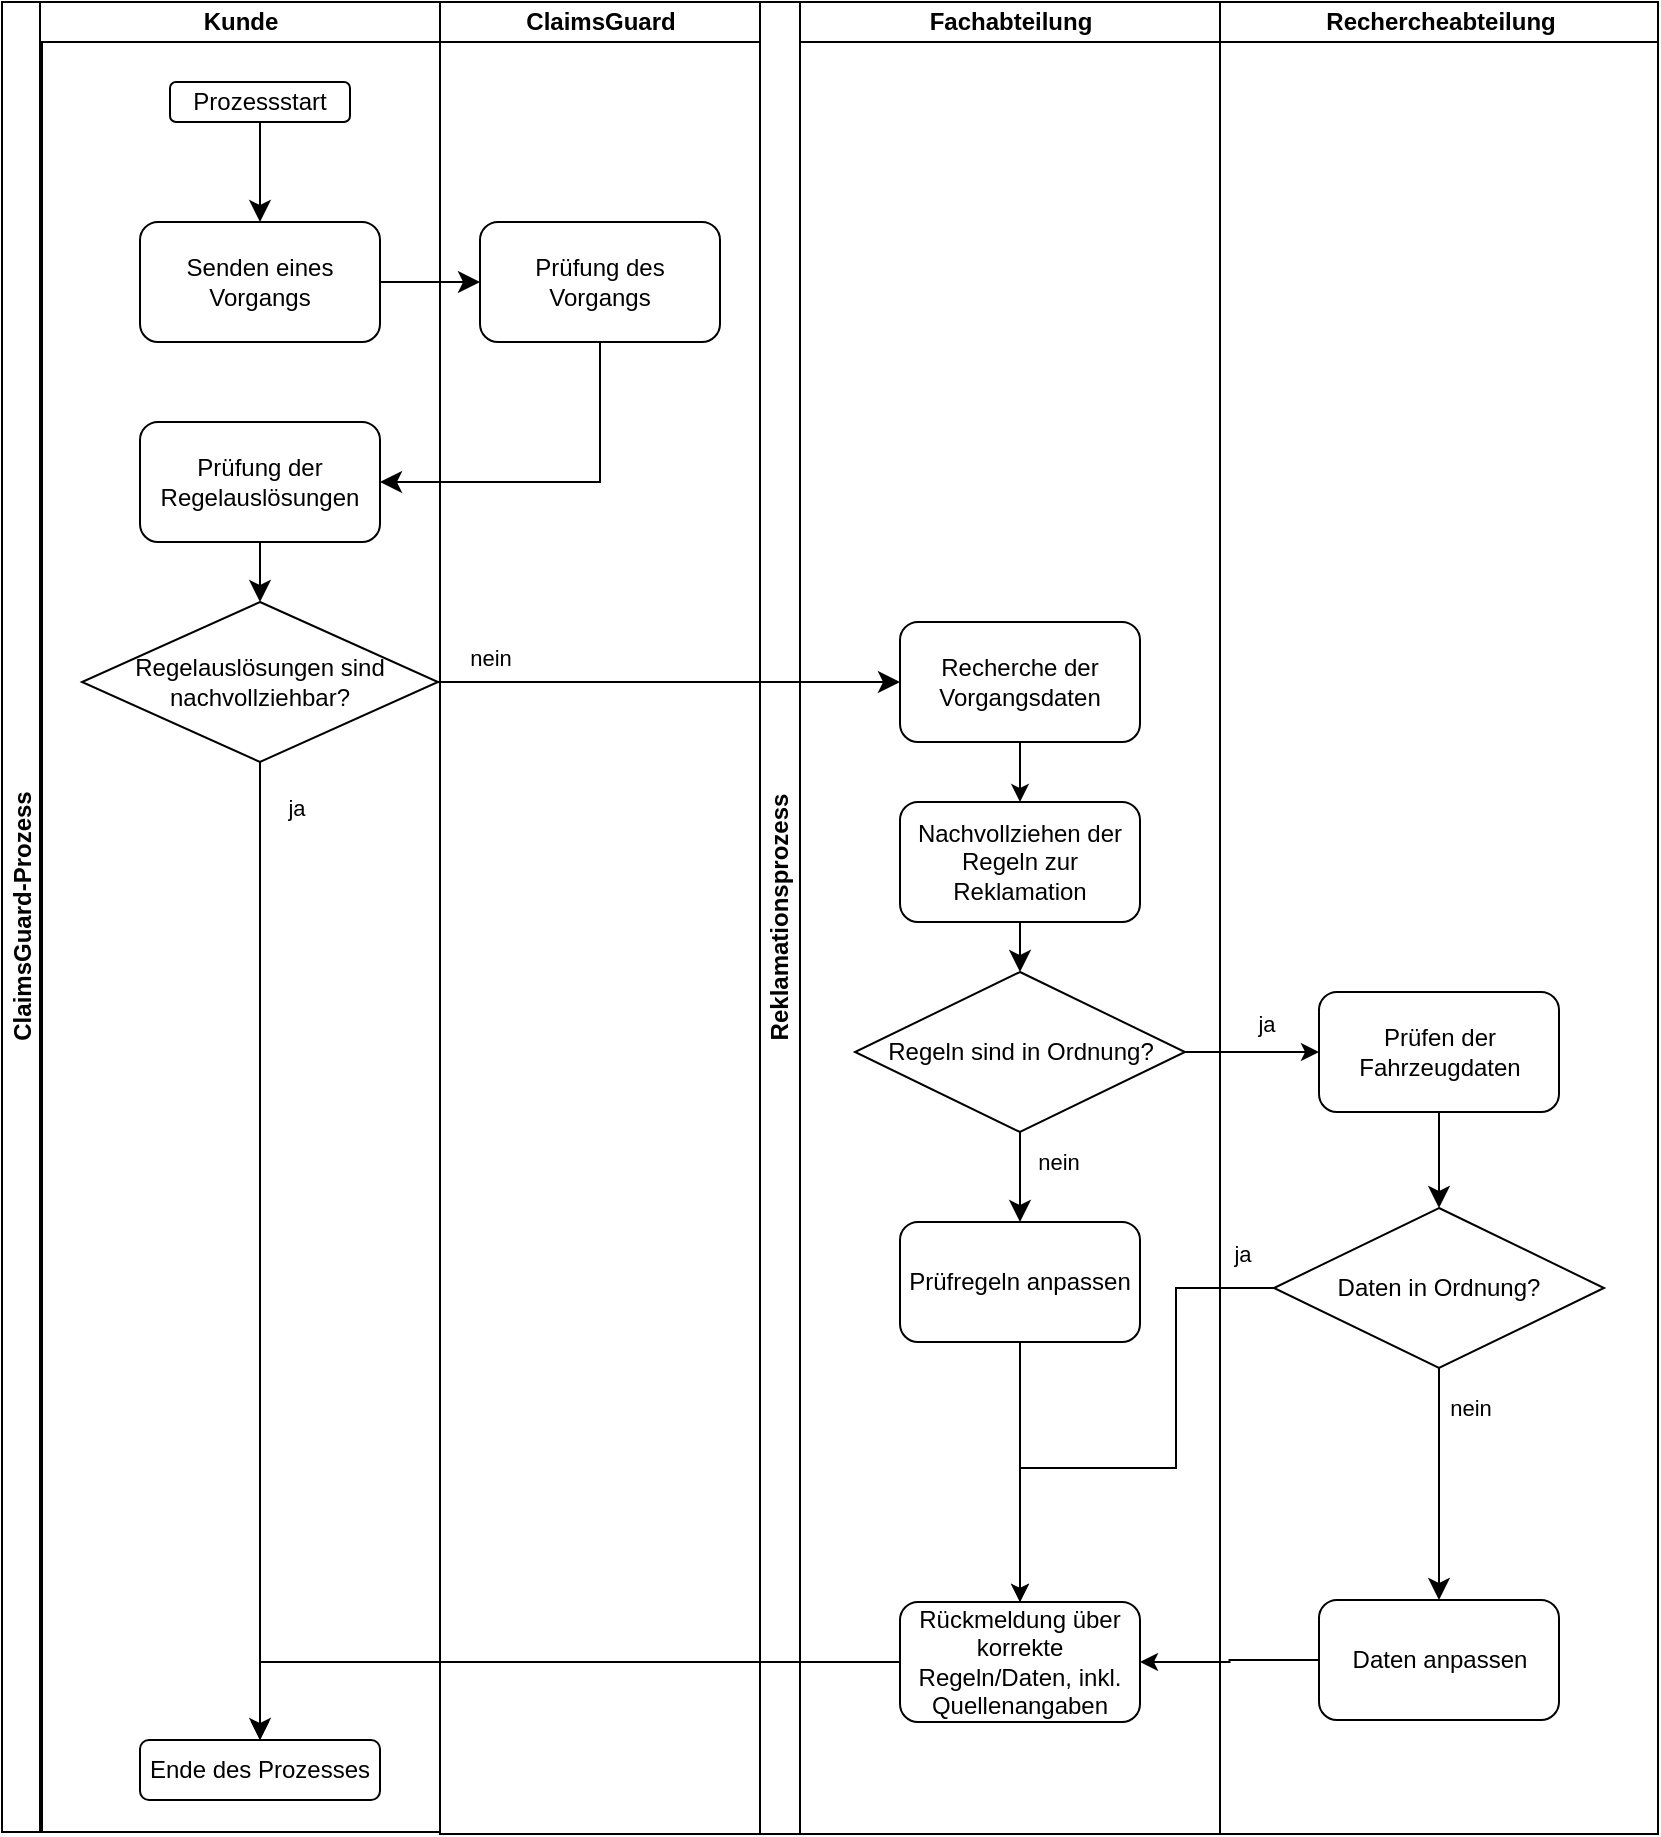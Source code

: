 <mxfile version="15.7.3" type="device"><diagram id="IQnhiO0hNAFsY0OrNVBC" name="Seite-1"><mxGraphModel dx="2377" dy="929" grid="0" gridSize="10" guides="1" tooltips="1" connect="1" arrows="1" fold="1" page="1" pageScale="1" pageWidth="827" pageHeight="1169" math="0" shadow="0"><root><mxCell id="0"/><mxCell id="1" parent="0"/><mxCell id="TiuuM106UUl1dIX85A45-1" value="ClaimsGuard-Prozess" style="swimlane;html=1;childLayout=stackLayout;resizeParent=1;resizeParentMax=0;startSize=20;horizontal=0;horizontalStack=1;fontSize=12;movable=1;editable=1;resizable=1;rotatable=1;deletable=1;connectable=1;" parent="1" vertex="1"><mxGeometry x="-2" y="11" width="219" height="915" as="geometry"/></mxCell><mxCell id="ixF3YrdIvpmurZRb0-gg-86" value="Fachabteilung" style="swimlane;html=1;startSize=20;fontSize=12;movable=1;editable=1;resizable=1;rotatable=1;deletable=1;connectable=1;" parent="1" vertex="1"><mxGeometry x="397" y="11" width="210" height="916" as="geometry"/></mxCell><mxCell id="ixF3YrdIvpmurZRb0-gg-47" value="Recherche der Vorgangsdaten" style="rounded=1;whiteSpace=wrap;html=1;fontSize=12;movable=1;resizable=1;rotatable=1;deletable=1;editable=1;connectable=1;" parent="ixF3YrdIvpmurZRb0-gg-86" vertex="1"><mxGeometry x="50" y="310" width="120" height="60" as="geometry"/></mxCell><mxCell id="ixF3YrdIvpmurZRb0-gg-46" value="Nachvollziehen der Regeln zur Reklamation" style="rounded=1;whiteSpace=wrap;html=1;fontSize=12;movable=1;resizable=1;rotatable=1;deletable=1;editable=1;connectable=1;" parent="ixF3YrdIvpmurZRb0-gg-86" vertex="1"><mxGeometry x="50" y="400" width="120" height="60" as="geometry"/></mxCell><mxCell id="ixF3YrdIvpmurZRb0-gg-69" value="Regeln sind in Ordnung?" style="rhombus;whiteSpace=wrap;html=1;fontSize=12;movable=1;resizable=1;rotatable=1;deletable=1;editable=1;connectable=1;" parent="ixF3YrdIvpmurZRb0-gg-86" vertex="1"><mxGeometry x="27.5" y="485" width="165" height="80" as="geometry"/></mxCell><mxCell id="ixF3YrdIvpmurZRb0-gg-70" value="" style="edgeStyle=orthogonalEdgeStyle;rounded=0;orthogonalLoop=1;jettySize=auto;html=1;fontSize=12;endArrow=classic;endFill=1;startSize=8;endSize=8;movable=1;resizable=1;rotatable=1;deletable=1;editable=1;connectable=1;" parent="ixF3YrdIvpmurZRb0-gg-86" source="ixF3YrdIvpmurZRb0-gg-46" target="ixF3YrdIvpmurZRb0-gg-69" edge="1"><mxGeometry relative="1" as="geometry"><mxPoint x="-20" y="650" as="sourcePoint"/><mxPoint x="-20" y="790" as="targetPoint"/></mxGeometry></mxCell><mxCell id="ixF3YrdIvpmurZRb0-gg-75" value="Prüfregeln anpassen" style="rounded=1;whiteSpace=wrap;html=1;fontSize=12;movable=1;resizable=1;rotatable=1;deletable=1;editable=1;connectable=1;" parent="ixF3YrdIvpmurZRb0-gg-86" vertex="1"><mxGeometry x="50" y="610" width="120" height="60" as="geometry"/></mxCell><mxCell id="ixF3YrdIvpmurZRb0-gg-77" style="edgeStyle=orthogonalEdgeStyle;rounded=0;orthogonalLoop=1;jettySize=auto;html=1;fontSize=12;endArrow=classic;endFill=1;startSize=8;endSize=8;movable=1;resizable=1;rotatable=1;deletable=1;editable=1;connectable=1;" parent="ixF3YrdIvpmurZRb0-gg-86" source="ixF3YrdIvpmurZRb0-gg-69" target="ixF3YrdIvpmurZRb0-gg-75" edge="1"><mxGeometry relative="1" as="geometry"><Array as="points"><mxPoint x="110" y="580"/><mxPoint x="110" y="580"/></Array></mxGeometry></mxCell><mxCell id="yvEbauR-69xjXQiCYD2h-2" value="nein" style="edgeLabel;html=1;align=center;verticalAlign=middle;resizable=1;points=[];movable=1;rotatable=1;deletable=1;editable=1;connectable=1;" parent="ixF3YrdIvpmurZRb0-gg-77" vertex="1" connectable="0"><mxGeometry x="-0.328" y="-1" relative="1" as="geometry"><mxPoint x="20" as="offset"/></mxGeometry></mxCell><mxCell id="TiuuM106UUl1dIX85A45-3" style="edgeStyle=orthogonalEdgeStyle;rounded=0;orthogonalLoop=1;jettySize=auto;html=1;fontSize=12;movable=1;resizable=1;rotatable=1;deletable=1;editable=1;connectable=1;" parent="ixF3YrdIvpmurZRb0-gg-86" source="ixF3YrdIvpmurZRb0-gg-47" target="ixF3YrdIvpmurZRb0-gg-46" edge="1"><mxGeometry relative="1" as="geometry"><Array as="points"/><mxPoint x="110.034" y="393" as="sourcePoint"/></mxGeometry></mxCell><mxCell id="ixF3YrdIvpmurZRb0-gg-83" value="Reklamationsprozess" style="swimlane;html=1;childLayout=stackLayout;resizeParent=1;resizeParentMax=0;startSize=20;horizontal=0;horizontalStack=1;fontSize=12;movable=1;editable=1;resizable=1;rotatable=1;deletable=1;connectable=1;dropTarget=0;" parent="1" vertex="1"><mxGeometry x="377" y="11" width="230" height="916" as="geometry"/></mxCell><mxCell id="ixF3YrdIvpmurZRb0-gg-88" value="Rechercheabteilung" style="swimlane;html=1;startSize=20;fontSize=12;movable=1;editable=1;resizable=1;rotatable=1;deletable=1;connectable=1;dropTarget=0;" parent="1" vertex="1"><mxGeometry x="607" y="11" width="219" height="916" as="geometry"/></mxCell><mxCell id="ixF3YrdIvpmurZRb0-gg-48" value="Prüfen der Fahrzeugdaten" style="rounded=1;whiteSpace=wrap;html=1;fontSize=12;movable=1;resizable=1;rotatable=1;deletable=1;editable=1;connectable=1;" parent="ixF3YrdIvpmurZRb0-gg-88" vertex="1"><mxGeometry x="49.5" y="495" width="120" height="60" as="geometry"/></mxCell><mxCell id="ixF3YrdIvpmurZRb0-gg-72" value="Daten in Ordnung?" style="rhombus;whiteSpace=wrap;html=1;fontSize=12;movable=1;resizable=1;rotatable=1;deletable=1;editable=1;connectable=1;" parent="ixF3YrdIvpmurZRb0-gg-88" vertex="1"><mxGeometry x="27" y="603" width="165" height="80" as="geometry"/></mxCell><mxCell id="ixF3YrdIvpmurZRb0-gg-73" style="edgeStyle=orthogonalEdgeStyle;rounded=0;orthogonalLoop=1;jettySize=auto;html=1;fontSize=12;endArrow=classic;endFill=1;startSize=8;endSize=8;movable=1;resizable=1;rotatable=1;deletable=1;editable=1;connectable=1;" parent="ixF3YrdIvpmurZRb0-gg-88" source="ixF3YrdIvpmurZRb0-gg-48" target="ixF3YrdIvpmurZRb0-gg-72" edge="1"><mxGeometry relative="1" as="geometry"/></mxCell><mxCell id="ixF3YrdIvpmurZRb0-gg-78" value="Daten anpassen" style="rounded=1;whiteSpace=wrap;html=1;fontSize=12;movable=1;resizable=1;rotatable=1;deletable=1;editable=1;connectable=1;" parent="ixF3YrdIvpmurZRb0-gg-88" vertex="1"><mxGeometry x="49.5" y="799" width="120" height="60" as="geometry"/></mxCell><mxCell id="ixF3YrdIvpmurZRb0-gg-79" style="edgeStyle=orthogonalEdgeStyle;rounded=0;orthogonalLoop=1;jettySize=auto;html=1;fontSize=12;endArrow=classic;endFill=1;startSize=8;endSize=8;movable=1;resizable=1;rotatable=1;deletable=1;editable=1;connectable=1;" parent="ixF3YrdIvpmurZRb0-gg-88" source="ixF3YrdIvpmurZRb0-gg-72" target="ixF3YrdIvpmurZRb0-gg-78" edge="1"><mxGeometry relative="1" as="geometry"/></mxCell><mxCell id="yvEbauR-69xjXQiCYD2h-4" value="nein" style="edgeLabel;html=1;align=center;verticalAlign=middle;resizable=1;points=[];movable=1;rotatable=1;deletable=1;editable=1;connectable=1;" parent="ixF3YrdIvpmurZRb0-gg-79" vertex="1" connectable="0"><mxGeometry x="-0.913" relative="1" as="geometry"><mxPoint x="15" y="15" as="offset"/></mxGeometry></mxCell><mxCell id="ixF3YrdIvpmurZRb0-gg-84" value="Kunde" style="swimlane;html=1;startSize=20;fontSize=12;movable=1;editable=1;resizable=1;rotatable=1;deletable=1;connectable=1;dropTarget=0;" parent="1" vertex="1"><mxGeometry x="17" y="11" width="200" height="915" as="geometry"/></mxCell><mxCell id="ixF3YrdIvpmurZRb0-gg-37" value="Senden eines Vorgangs" style="rounded=1;whiteSpace=wrap;html=1;movable=1;resizable=1;rotatable=1;deletable=1;editable=1;connectable=1;" parent="ixF3YrdIvpmurZRb0-gg-84" vertex="1"><mxGeometry x="50" y="110" width="120" height="60" as="geometry"/></mxCell><mxCell id="ixF3YrdIvpmurZRb0-gg-33" value="Prozessstart" style="rounded=1;whiteSpace=wrap;html=1;movable=1;resizable=1;rotatable=1;deletable=1;editable=1;connectable=1;" parent="ixF3YrdIvpmurZRb0-gg-84" vertex="1"><mxGeometry x="65" y="40" width="90" height="20" as="geometry"/></mxCell><mxCell id="ixF3YrdIvpmurZRb0-gg-50" style="edgeStyle=orthogonalEdgeStyle;rounded=0;orthogonalLoop=1;jettySize=auto;html=1;fontSize=12;endArrow=classic;endFill=1;startSize=8;endSize=8;movable=1;resizable=1;rotatable=1;deletable=1;editable=1;connectable=1;" parent="ixF3YrdIvpmurZRb0-gg-84" source="ixF3YrdIvpmurZRb0-gg-33" target="ixF3YrdIvpmurZRb0-gg-37" edge="1"><mxGeometry relative="1" as="geometry"/></mxCell><mxCell id="ixF3YrdIvpmurZRb0-gg-42" value="Prüfung der Regelauslösungen" style="rounded=1;whiteSpace=wrap;html=1;movable=1;resizable=1;rotatable=1;deletable=1;editable=1;connectable=1;" parent="ixF3YrdIvpmurZRb0-gg-84" vertex="1"><mxGeometry x="50" y="210" width="120" height="60" as="geometry"/></mxCell><mxCell id="ixF3YrdIvpmurZRb0-gg-44" value="Regelauslösungen sind nachvollziehbar?" style="rhombus;whiteSpace=wrap;html=1;fontSize=12;movable=1;resizable=1;rotatable=1;deletable=1;editable=1;connectable=1;" parent="ixF3YrdIvpmurZRb0-gg-84" vertex="1"><mxGeometry x="21" y="300" width="178" height="80" as="geometry"/></mxCell><mxCell id="ixF3YrdIvpmurZRb0-gg-55" style="edgeStyle=orthogonalEdgeStyle;rounded=0;orthogonalLoop=1;jettySize=auto;html=1;fontSize=12;endArrow=classic;endFill=1;startSize=8;endSize=8;movable=1;resizable=1;rotatable=1;deletable=1;editable=1;connectable=1;" parent="ixF3YrdIvpmurZRb0-gg-84" source="ixF3YrdIvpmurZRb0-gg-42" target="ixF3YrdIvpmurZRb0-gg-44" edge="1"><mxGeometry relative="1" as="geometry"/></mxCell><mxCell id="ixF3YrdIvpmurZRb0-gg-85" value="ClaimsGuard" style="swimlane;html=1;startSize=20;fontSize=12;movable=1;editable=1;resizable=1;rotatable=1;deletable=1;connectable=1;dropTarget=0;" parent="1" vertex="1"><mxGeometry x="217" y="11" width="160" height="916" as="geometry"/></mxCell><mxCell id="ixF3YrdIvpmurZRb0-gg-35" value="Prüfung des Vorgangs" style="rounded=1;whiteSpace=wrap;html=1;movable=1;resizable=1;rotatable=1;deletable=1;editable=1;connectable=1;" parent="ixF3YrdIvpmurZRb0-gg-85" vertex="1"><mxGeometry x="20" y="110" width="120" height="60" as="geometry"/></mxCell><mxCell id="ixF3YrdIvpmurZRb0-gg-49" style="edgeStyle=orthogonalEdgeStyle;rounded=0;orthogonalLoop=1;jettySize=auto;html=1;fontSize=12;endArrow=classic;startSize=8;endSize=8;endFill=1;movable=1;resizable=1;rotatable=1;deletable=1;editable=1;connectable=1;" parent="1" source="ixF3YrdIvpmurZRb0-gg-44" target="ixF3YrdIvpmurZRb0-gg-45" edge="1"><mxGeometry relative="1" as="geometry"/></mxCell><mxCell id="yvEbauR-69xjXQiCYD2h-31" value="ja" style="edgeLabel;html=1;align=center;verticalAlign=middle;resizable=1;points=[];movable=1;rotatable=1;deletable=1;editable=1;connectable=1;" parent="ixF3YrdIvpmurZRb0-gg-49" vertex="1" connectable="0"><mxGeometry x="-0.925" relative="1" as="geometry"><mxPoint x="18" y="4" as="offset"/></mxGeometry></mxCell><mxCell id="ixF3YrdIvpmurZRb0-gg-56" style="edgeStyle=orthogonalEdgeStyle;rounded=0;orthogonalLoop=1;jettySize=auto;html=1;fontSize=12;endArrow=classic;endFill=1;startSize=8;endSize=8;movable=1;resizable=1;rotatable=1;deletable=1;editable=1;connectable=1;" parent="1" source="ixF3YrdIvpmurZRb0-gg-44" target="ixF3YrdIvpmurZRb0-gg-47" edge="1"><mxGeometry relative="1" as="geometry"/></mxCell><mxCell id="yvEbauR-69xjXQiCYD2h-32" value="nein" style="edgeLabel;html=1;align=center;verticalAlign=middle;resizable=1;points=[];movable=1;rotatable=1;deletable=1;editable=1;connectable=1;" parent="ixF3YrdIvpmurZRb0-gg-56" vertex="1" connectable="0"><mxGeometry x="-0.743" relative="1" as="geometry"><mxPoint x="-4" y="-12" as="offset"/></mxGeometry></mxCell><mxCell id="ixF3YrdIvpmurZRb0-gg-45" value="Ende des Prozesses" style="rounded=1;whiteSpace=wrap;html=1;fontSize=12;movable=1;resizable=1;rotatable=1;deletable=1;editable=1;connectable=1;" parent="1" vertex="1"><mxGeometry x="67" y="880" width="120" height="30" as="geometry"/></mxCell><mxCell id="ixF3YrdIvpmurZRb0-gg-89" style="edgeStyle=orthogonalEdgeStyle;rounded=0;orthogonalLoop=1;jettySize=auto;html=1;fontSize=12;endArrow=classic;endFill=1;startSize=8;endSize=8;movable=1;resizable=1;rotatable=1;deletable=1;editable=1;connectable=1;" parent="1" source="ixF3YrdIvpmurZRb0-gg-37" target="ixF3YrdIvpmurZRb0-gg-35" edge="1"><mxGeometry relative="1" as="geometry"/></mxCell><mxCell id="ixF3YrdIvpmurZRb0-gg-90" style="edgeStyle=orthogonalEdgeStyle;rounded=0;orthogonalLoop=1;jettySize=auto;html=1;fontSize=12;endArrow=classic;endFill=1;startSize=8;endSize=8;movable=1;resizable=1;rotatable=1;deletable=1;editable=1;connectable=1;" parent="1" source="ixF3YrdIvpmurZRb0-gg-35" target="ixF3YrdIvpmurZRb0-gg-42" edge="1"><mxGeometry relative="1" as="geometry"><Array as="points"><mxPoint x="297" y="251"/></Array></mxGeometry></mxCell><mxCell id="8KdOvE432QQpBDNaa2Dp-1" value="ja" style="edgeStyle=orthogonalEdgeStyle;rounded=0;orthogonalLoop=1;jettySize=auto;html=1;" edge="1" parent="1" source="ixF3YrdIvpmurZRb0-gg-69" target="ixF3YrdIvpmurZRb0-gg-48"><mxGeometry x="0.209" y="14" relative="1" as="geometry"><mxPoint x="671.724" y="560.241" as="targetPoint"/><mxPoint as="offset"/></mxGeometry></mxCell><mxCell id="8KdOvE432QQpBDNaa2Dp-9" style="edgeStyle=orthogonalEdgeStyle;rounded=0;orthogonalLoop=1;jettySize=auto;html=1;" edge="1" parent="1" source="8KdOvE432QQpBDNaa2Dp-2" target="ixF3YrdIvpmurZRb0-gg-45"><mxGeometry relative="1" as="geometry"/></mxCell><mxCell id="8KdOvE432QQpBDNaa2Dp-2" value="Rückmeldung über korrekte Regeln/Daten, inkl. Quellenangaben" style="rounded=1;whiteSpace=wrap;html=1;fontSize=12;movable=1;resizable=1;rotatable=1;deletable=1;editable=1;connectable=1;" vertex="1" parent="1"><mxGeometry x="447" y="811" width="120" height="60" as="geometry"/></mxCell><mxCell id="8KdOvE432QQpBDNaa2Dp-6" style="edgeStyle=orthogonalEdgeStyle;rounded=0;orthogonalLoop=1;jettySize=auto;html=1;" edge="1" parent="1" source="ixF3YrdIvpmurZRb0-gg-75" target="8KdOvE432QQpBDNaa2Dp-2"><mxGeometry relative="1" as="geometry"/></mxCell><mxCell id="8KdOvE432QQpBDNaa2Dp-7" style="edgeStyle=orthogonalEdgeStyle;rounded=0;orthogonalLoop=1;jettySize=auto;html=1;" edge="1" parent="1" source="ixF3YrdIvpmurZRb0-gg-72" target="8KdOvE432QQpBDNaa2Dp-2"><mxGeometry relative="1" as="geometry"><Array as="points"><mxPoint x="585" y="654"/><mxPoint x="585" y="744"/><mxPoint x="507" y="744"/></Array></mxGeometry></mxCell><mxCell id="8KdOvE432QQpBDNaa2Dp-10" value="ja" style="edgeLabel;html=1;align=center;verticalAlign=middle;resizable=0;points=[];" vertex="1" connectable="0" parent="8KdOvE432QQpBDNaa2Dp-7"><mxGeometry x="-0.896" y="2" relative="1" as="geometry"><mxPoint x="-1" y="-19" as="offset"/></mxGeometry></mxCell><mxCell id="8KdOvE432QQpBDNaa2Dp-8" style="edgeStyle=orthogonalEdgeStyle;rounded=0;orthogonalLoop=1;jettySize=auto;html=1;" edge="1" parent="1" source="ixF3YrdIvpmurZRb0-gg-78" target="8KdOvE432QQpBDNaa2Dp-2"><mxGeometry relative="1" as="geometry"/></mxCell></root></mxGraphModel></diagram></mxfile>